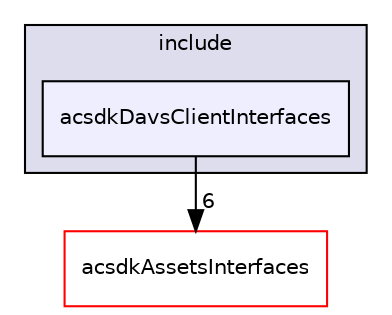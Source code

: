 digraph "/workplace/avs-device-sdk/capabilities/DavsClient/acsdkDavsClientInterfaces/include/acsdkDavsClientInterfaces" {
  compound=true
  node [ fontsize="10", fontname="Helvetica"];
  edge [ labelfontsize="10", labelfontname="Helvetica"];
  subgraph clusterdir_f120dbb77567f691ad5545d945a13efa {
    graph [ bgcolor="#ddddee", pencolor="black", label="include" fontname="Helvetica", fontsize="10", URL="dir_f120dbb77567f691ad5545d945a13efa.html"]
  dir_b5296971bc9a1fd1346fee7eb4a1bdd7 [shape=box, label="acsdkDavsClientInterfaces", style="filled", fillcolor="#eeeeff", pencolor="black", URL="dir_b5296971bc9a1fd1346fee7eb4a1bdd7.html"];
  }
  dir_14afe551169e5fce2b1e13ac06c3b317 [shape=box label="acsdkAssetsInterfaces" fillcolor="white" style="filled" color="red" URL="dir_14afe551169e5fce2b1e13ac06c3b317.html"];
  dir_b5296971bc9a1fd1346fee7eb4a1bdd7->dir_14afe551169e5fce2b1e13ac06c3b317 [headlabel="6", labeldistance=1.5 headhref="dir_000335_000231.html"];
}
